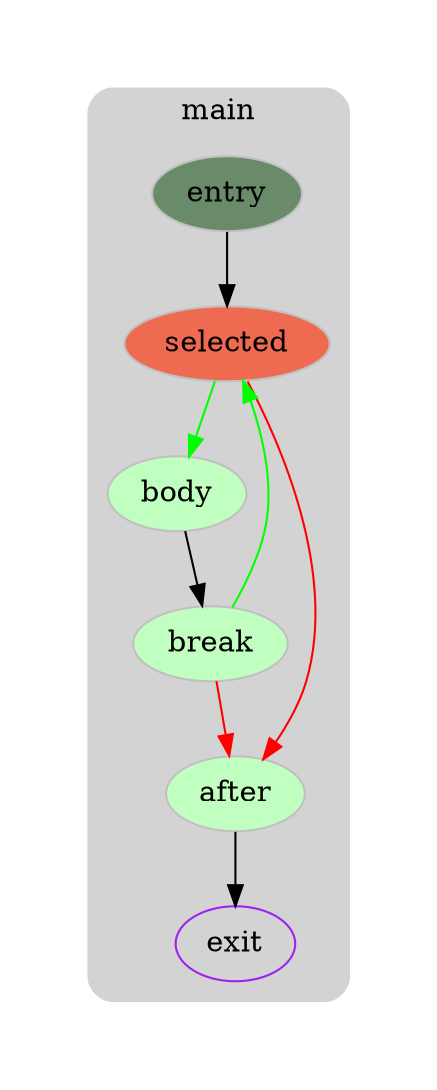 digraph G {
  compound=true
  subgraph cluster_ {
    peripheries=0
    margin=10
    subgraph cluster_0_wrapper {
      peripheries=0
      margin=20
      subgraph cluster_0 {
        label="main"
        color=darkgray
        style=rounded
        bgcolor=lightgray
        margin=10
        cluster_0_0[label="entry",shape=oval,color=blue,rank=source,style=filled,fillcolor="darkseagreen4",color=gray]
        cluster_0_1[label="selected",shape=oval,style=filled,fillcolor="coral2",color=gray]
        cluster_0_2[label="body",shape=oval,style=filled,fillcolor="darkseagreen1",color=gray]
        cluster_0_3[label="break",shape=oval,style=filled,fillcolor="darkseagreen1",color=gray]
        cluster_0_4[label="after",shape=oval,style=filled,fillcolor="darkseagreen1",color=gray]
        cluster_0_exit[label=exit,color=purple,rank=sink]
        cluster_0_0 -> cluster_0_1
        cluster_0_1 -> cluster_0_2 [color=green]
        cluster_0_1 -> cluster_0_4 [color=red]
        cluster_0_2 -> cluster_0_3
        cluster_0_3 -> cluster_0_1 [color=green]
        cluster_0_3 -> cluster_0_4 [color=red]
        cluster_0_4 -> cluster_0_exit [color=black]
      }
    }
  }
}
